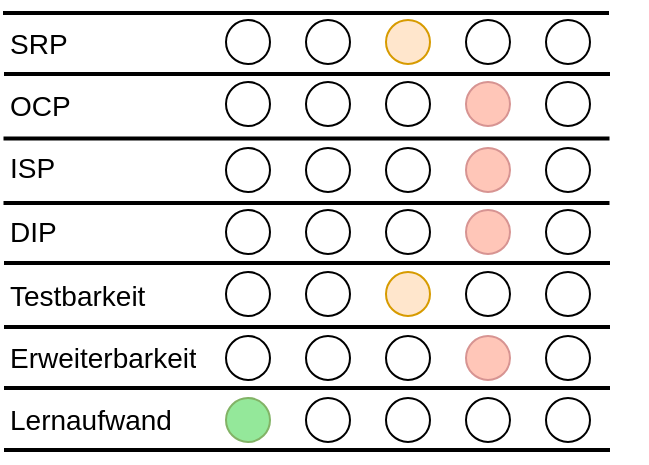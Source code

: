<mxfile version="14.5.1" type="device"><diagram id="z1pLs8sJM88CfJQa4Bx2" name="Page-1"><mxGraphModel dx="1238" dy="966" grid="1" gridSize="10" guides="1" tooltips="1" connect="1" arrows="1" fold="1" page="1" pageScale="1" pageWidth="1169" pageHeight="827" math="0" shadow="0"><root><mxCell id="0"/><mxCell id="1" parent="0"/><mxCell id="KfSQvHBZy1Jdddclp56z-10" value="" style="shape=table;startSize=0;container=1;collapsible=0;childLayout=tableLayout;fontStyle=1;align=center;pointerEvents=1;fontSize=18;fillColor=none;strokeColor=none;" parent="1" vertex="1"><mxGeometry x="350" y="90" width="320" height="220" as="geometry"/></mxCell><mxCell id="KfSQvHBZy1Jdddclp56z-27" style="shape=partialRectangle;html=1;whiteSpace=wrap;collapsible=0;dropTarget=0;pointerEvents=0;fillColor=none;top=0;left=0;bottom=0;right=0;points=[[0,0.5],[1,0.5]];portConstraint=eastwest;fontSize=22;strokeColor=none;" parent="KfSQvHBZy1Jdddclp56z-10" vertex="1"><mxGeometry width="320" height="32" as="geometry"/></mxCell><mxCell id="KfSQvHBZy1Jdddclp56z-28" value="SRP" style="shape=partialRectangle;html=1;whiteSpace=wrap;connectable=0;fillColor=none;top=0;left=0;bottom=0;right=0;overflow=hidden;pointerEvents=1;fontSize=14;align=left;" parent="KfSQvHBZy1Jdddclp56z-27" vertex="1"><mxGeometry width="100" height="32" as="geometry"><mxRectangle width="100" height="32" as="alternateBounds"/></mxGeometry></mxCell><mxCell id="KfSQvHBZy1Jdddclp56z-29" style="shape=partialRectangle;html=1;whiteSpace=wrap;connectable=0;fillColor=none;top=0;left=0;bottom=0;right=0;overflow=hidden;pointerEvents=1;fontSize=22;" parent="KfSQvHBZy1Jdddclp56z-27" vertex="1"><mxGeometry x="100" width="220" height="32" as="geometry"><mxRectangle width="220" height="32" as="alternateBounds"/></mxGeometry></mxCell><mxCell id="KfSQvHBZy1Jdddclp56z-23" style="shape=partialRectangle;html=1;whiteSpace=wrap;collapsible=0;dropTarget=0;pointerEvents=0;fillColor=none;top=0;left=0;bottom=0;right=0;points=[[0,0.5],[1,0.5]];portConstraint=eastwest;fontSize=22;strokeColor=none;" parent="KfSQvHBZy1Jdddclp56z-10" vertex="1"><mxGeometry y="32" width="320" height="30" as="geometry"/></mxCell><mxCell id="KfSQvHBZy1Jdddclp56z-24" value="OCP" style="shape=partialRectangle;html=1;whiteSpace=wrap;connectable=0;fillColor=none;top=0;left=0;bottom=0;right=0;overflow=hidden;pointerEvents=1;fontSize=14;align=left;" parent="KfSQvHBZy1Jdddclp56z-23" vertex="1"><mxGeometry width="100" height="30" as="geometry"><mxRectangle width="100" height="30" as="alternateBounds"/></mxGeometry></mxCell><mxCell id="KfSQvHBZy1Jdddclp56z-25" style="shape=partialRectangle;html=1;whiteSpace=wrap;connectable=0;fillColor=none;top=0;left=0;bottom=0;right=0;overflow=hidden;pointerEvents=1;fontSize=22;strokeColor=default;" parent="KfSQvHBZy1Jdddclp56z-23" vertex="1"><mxGeometry x="100" width="220" height="30" as="geometry"><mxRectangle width="220" height="30" as="alternateBounds"/></mxGeometry></mxCell><mxCell id="KfSQvHBZy1Jdddclp56z-11" value="" style="shape=partialRectangle;html=1;whiteSpace=wrap;collapsible=0;dropTarget=0;pointerEvents=0;fillColor=none;top=0;left=0;bottom=0;right=0;points=[[0,0.5],[1,0.5]];portConstraint=eastwest;fontSize=22;" parent="KfSQvHBZy1Jdddclp56z-10" vertex="1"><mxGeometry y="62" width="320" height="32" as="geometry"/></mxCell><mxCell id="KfSQvHBZy1Jdddclp56z-12" value="ISP" style="shape=partialRectangle;html=1;whiteSpace=wrap;connectable=0;fillColor=none;top=0;left=0;bottom=0;right=0;overflow=hidden;pointerEvents=1;fontSize=14;align=left;" parent="KfSQvHBZy1Jdddclp56z-11" vertex="1"><mxGeometry width="100" height="32" as="geometry"><mxRectangle width="100" height="32" as="alternateBounds"/></mxGeometry></mxCell><mxCell id="KfSQvHBZy1Jdddclp56z-13" value="" style="shape=partialRectangle;html=1;whiteSpace=wrap;connectable=0;fillColor=none;top=0;left=0;bottom=0;right=0;overflow=hidden;pointerEvents=1;fontSize=22;" parent="KfSQvHBZy1Jdddclp56z-11" vertex="1"><mxGeometry x="100" width="220" height="32" as="geometry"><mxRectangle width="220" height="32" as="alternateBounds"/></mxGeometry></mxCell><mxCell id="KfSQvHBZy1Jdddclp56z-15" value="" style="shape=partialRectangle;html=1;whiteSpace=wrap;collapsible=0;dropTarget=0;pointerEvents=0;fillColor=none;top=0;left=0;bottom=0;right=0;points=[[0,0.5],[1,0.5]];portConstraint=eastwest;fontSize=22;" parent="KfSQvHBZy1Jdddclp56z-10" vertex="1"><mxGeometry y="94" width="320" height="32" as="geometry"/></mxCell><mxCell id="KfSQvHBZy1Jdddclp56z-16" value="DIP" style="shape=partialRectangle;html=1;whiteSpace=wrap;connectable=0;fillColor=none;top=0;left=0;bottom=0;right=0;overflow=hidden;pointerEvents=1;fontSize=14;align=left;" parent="KfSQvHBZy1Jdddclp56z-15" vertex="1"><mxGeometry width="100" height="32" as="geometry"><mxRectangle width="100" height="32" as="alternateBounds"/></mxGeometry></mxCell><mxCell id="KfSQvHBZy1Jdddclp56z-17" value="" style="shape=partialRectangle;html=1;whiteSpace=wrap;connectable=0;fillColor=none;top=0;left=0;bottom=0;right=0;overflow=hidden;pointerEvents=1;fontSize=22;" parent="KfSQvHBZy1Jdddclp56z-15" vertex="1"><mxGeometry x="100" width="220" height="32" as="geometry"><mxRectangle width="220" height="32" as="alternateBounds"/></mxGeometry></mxCell><mxCell id="KfSQvHBZy1Jdddclp56z-19" value="" style="shape=partialRectangle;html=1;whiteSpace=wrap;collapsible=0;dropTarget=0;pointerEvents=0;fillColor=none;top=0;left=0;bottom=0;right=0;points=[[0,0.5],[1,0.5]];portConstraint=eastwest;fontSize=22;" parent="KfSQvHBZy1Jdddclp56z-10" vertex="1"><mxGeometry y="126" width="320" height="32" as="geometry"/></mxCell><mxCell id="KfSQvHBZy1Jdddclp56z-20" value="Testbarkeit" style="shape=partialRectangle;html=1;whiteSpace=wrap;connectable=0;fillColor=none;top=0;left=0;bottom=0;right=0;overflow=hidden;pointerEvents=1;fontSize=14;align=left;strokeColor=none;" parent="KfSQvHBZy1Jdddclp56z-19" vertex="1"><mxGeometry width="100" height="32" as="geometry"><mxRectangle width="100" height="32" as="alternateBounds"/></mxGeometry></mxCell><mxCell id="KfSQvHBZy1Jdddclp56z-21" value="" style="shape=partialRectangle;html=1;whiteSpace=wrap;connectable=0;fillColor=none;top=0;left=0;bottom=0;right=0;overflow=hidden;pointerEvents=1;fontSize=22;" parent="KfSQvHBZy1Jdddclp56z-19" vertex="1"><mxGeometry x="100" width="220" height="32" as="geometry"><mxRectangle width="220" height="32" as="alternateBounds"/></mxGeometry></mxCell><mxCell id="KfSQvHBZy1Jdddclp56z-31" style="shape=partialRectangle;html=1;whiteSpace=wrap;collapsible=0;dropTarget=0;pointerEvents=0;fillColor=none;top=0;left=0;bottom=0;right=0;points=[[0,0.5],[1,0.5]];portConstraint=eastwest;fontSize=22;" parent="KfSQvHBZy1Jdddclp56z-10" vertex="1"><mxGeometry y="158" width="320" height="30" as="geometry"/></mxCell><mxCell id="KfSQvHBZy1Jdddclp56z-32" value="Erweiterbarkeit" style="shape=partialRectangle;html=1;whiteSpace=wrap;connectable=0;fillColor=none;top=0;left=0;bottom=0;right=0;overflow=hidden;pointerEvents=1;fontSize=14;align=left;" parent="KfSQvHBZy1Jdddclp56z-31" vertex="1"><mxGeometry width="100" height="30" as="geometry"><mxRectangle width="100" height="30" as="alternateBounds"/></mxGeometry></mxCell><mxCell id="KfSQvHBZy1Jdddclp56z-33" value="" style="shape=partialRectangle;html=1;whiteSpace=wrap;connectable=0;fillColor=none;top=0;left=0;bottom=0;right=0;overflow=hidden;pointerEvents=1;fontSize=22;" parent="KfSQvHBZy1Jdddclp56z-31" vertex="1"><mxGeometry x="100" width="220" height="30" as="geometry"><mxRectangle width="220" height="30" as="alternateBounds"/></mxGeometry></mxCell><mxCell id="KfSQvHBZy1Jdddclp56z-35" style="shape=partialRectangle;html=1;whiteSpace=wrap;collapsible=0;dropTarget=0;pointerEvents=0;fillColor=none;top=0;left=0;bottom=0;right=0;points=[[0,0.5],[1,0.5]];portConstraint=eastwest;fontSize=22;" parent="KfSQvHBZy1Jdddclp56z-10" vertex="1"><mxGeometry y="188" width="320" height="32" as="geometry"/></mxCell><mxCell id="KfSQvHBZy1Jdddclp56z-36" value="Lernaufwand" style="shape=partialRectangle;html=1;whiteSpace=wrap;connectable=0;fillColor=none;top=0;left=0;bottom=0;right=0;overflow=hidden;pointerEvents=1;fontSize=14;align=left;" parent="KfSQvHBZy1Jdddclp56z-35" vertex="1"><mxGeometry width="100" height="32" as="geometry"><mxRectangle width="100" height="32" as="alternateBounds"/></mxGeometry></mxCell><mxCell id="KfSQvHBZy1Jdddclp56z-37" value="" style="shape=partialRectangle;html=1;whiteSpace=wrap;connectable=0;fillColor=none;top=0;left=0;bottom=0;right=0;overflow=hidden;pointerEvents=1;fontSize=22;" parent="KfSQvHBZy1Jdddclp56z-35" vertex="1"><mxGeometry x="100" width="220" height="32" as="geometry"><mxRectangle width="220" height="32" as="alternateBounds"/></mxGeometry></mxCell><mxCell id="KfSQvHBZy1Jdddclp56z-46" value="" style="ellipse;whiteSpace=wrap;html=1;aspect=fixed;fontSize=22;align=left;fillColor=#ffe6cc;strokeColor=#D79B00;" parent="1" vertex="1"><mxGeometry x="540" y="94" width="22" height="22" as="geometry"/></mxCell><mxCell id="KfSQvHBZy1Jdddclp56z-73" value="" style="ellipse;whiteSpace=wrap;html=1;aspect=fixed;fontSize=22;align=left;fillColor=none;" parent="1" vertex="1"><mxGeometry x="620" y="94" width="22" height="22" as="geometry"/></mxCell><mxCell id="qqmLnQjEMz5QAXoTro43-1" value="" style="ellipse;whiteSpace=wrap;html=1;aspect=fixed;fontSize=22;align=left;fillColor=none;" parent="1" vertex="1"><mxGeometry x="500" y="94" width="22" height="22" as="geometry"/></mxCell><mxCell id="Oo2BFlZ4j8P9Ha4qeskb-5" value="" style="ellipse;whiteSpace=wrap;html=1;aspect=fixed;fontSize=22;align=left;fillColor=none;" parent="1" vertex="1"><mxGeometry x="580" y="94" width="22" height="22" as="geometry"/></mxCell><mxCell id="Oo2BFlZ4j8P9Ha4qeskb-14" value="" style="ellipse;whiteSpace=wrap;html=1;aspect=fixed;fontSize=22;align=left;fillColor=none;" parent="1" vertex="1"><mxGeometry x="460" y="94" width="22" height="22" as="geometry"/></mxCell><mxCell id="eXJmdoFjvovPzLHeZY15-1" value="" style="ellipse;whiteSpace=wrap;html=1;aspect=fixed;fontSize=22;align=left;fillColor=none;" parent="1" vertex="1"><mxGeometry x="540" y="125" width="22" height="22" as="geometry"/></mxCell><mxCell id="eXJmdoFjvovPzLHeZY15-2" value="" style="ellipse;whiteSpace=wrap;html=1;aspect=fixed;fontSize=22;align=left;fillColor=none;" parent="1" vertex="1"><mxGeometry x="620" y="125" width="22" height="22" as="geometry"/></mxCell><mxCell id="eXJmdoFjvovPzLHeZY15-3" value="" style="ellipse;whiteSpace=wrap;html=1;aspect=fixed;fontSize=22;align=left;fillColor=none;" parent="1" vertex="1"><mxGeometry x="500" y="125" width="22" height="22" as="geometry"/></mxCell><mxCell id="eXJmdoFjvovPzLHeZY15-4" value="" style="ellipse;whiteSpace=wrap;html=1;aspect=fixed;fontSize=22;align=left;fillColor=#FFC6B8;strokeColor=#D79492;" parent="1" vertex="1"><mxGeometry x="580" y="125" width="22" height="22" as="geometry"/></mxCell><mxCell id="eXJmdoFjvovPzLHeZY15-5" value="" style="ellipse;whiteSpace=wrap;html=1;aspect=fixed;fontSize=22;align=left;fillColor=none;" parent="1" vertex="1"><mxGeometry x="460" y="125" width="22" height="22" as="geometry"/></mxCell><mxCell id="eXJmdoFjvovPzLHeZY15-6" value="" style="ellipse;whiteSpace=wrap;html=1;aspect=fixed;fontSize=22;align=left;fillColor=none;" parent="1" vertex="1"><mxGeometry x="540" y="158" width="22" height="22" as="geometry"/></mxCell><mxCell id="eXJmdoFjvovPzLHeZY15-7" value="" style="ellipse;whiteSpace=wrap;html=1;aspect=fixed;fontSize=22;align=left;fillColor=none;" parent="1" vertex="1"><mxGeometry x="620" y="158" width="22" height="22" as="geometry"/></mxCell><mxCell id="eXJmdoFjvovPzLHeZY15-8" value="" style="ellipse;whiteSpace=wrap;html=1;aspect=fixed;fontSize=22;align=left;fillColor=none;" parent="1" vertex="1"><mxGeometry x="500" y="158" width="22" height="22" as="geometry"/></mxCell><mxCell id="eXJmdoFjvovPzLHeZY15-9" value="" style="ellipse;whiteSpace=wrap;html=1;aspect=fixed;fontSize=22;align=left;fillColor=#FFC6B8;strokeColor=#D79492;" parent="1" vertex="1"><mxGeometry x="580" y="158" width="22" height="22" as="geometry"/></mxCell><mxCell id="eXJmdoFjvovPzLHeZY15-10" value="" style="ellipse;whiteSpace=wrap;html=1;aspect=fixed;fontSize=22;align=left;fillColor=none;" parent="1" vertex="1"><mxGeometry x="460" y="158" width="22" height="22" as="geometry"/></mxCell><mxCell id="eXJmdoFjvovPzLHeZY15-11" value="" style="ellipse;whiteSpace=wrap;html=1;aspect=fixed;fontSize=22;align=left;fillColor=none;" parent="1" vertex="1"><mxGeometry x="540" y="189" width="22" height="22" as="geometry"/></mxCell><mxCell id="eXJmdoFjvovPzLHeZY15-12" value="" style="ellipse;whiteSpace=wrap;html=1;aspect=fixed;fontSize=22;align=left;fillColor=none;" parent="1" vertex="1"><mxGeometry x="620" y="189" width="22" height="22" as="geometry"/></mxCell><mxCell id="eXJmdoFjvovPzLHeZY15-13" value="" style="ellipse;whiteSpace=wrap;html=1;aspect=fixed;fontSize=22;align=left;fillColor=none;" parent="1" vertex="1"><mxGeometry x="500" y="189" width="22" height="22" as="geometry"/></mxCell><mxCell id="eXJmdoFjvovPzLHeZY15-14" value="" style="ellipse;whiteSpace=wrap;html=1;aspect=fixed;fontSize=22;align=left;fillColor=#FFC6B8;strokeColor=#D79492;" parent="1" vertex="1"><mxGeometry x="580" y="189" width="22" height="22" as="geometry"/></mxCell><mxCell id="eXJmdoFjvovPzLHeZY15-15" value="" style="ellipse;whiteSpace=wrap;html=1;aspect=fixed;fontSize=22;align=left;fillColor=none;" parent="1" vertex="1"><mxGeometry x="460" y="189" width="22" height="22" as="geometry"/></mxCell><mxCell id="eXJmdoFjvovPzLHeZY15-16" value="" style="ellipse;whiteSpace=wrap;html=1;aspect=fixed;fontSize=22;align=left;fillColor=#ffe6cc;strokeColor=#D79B00;" parent="1" vertex="1"><mxGeometry x="540" y="220" width="22" height="22" as="geometry"/></mxCell><mxCell id="eXJmdoFjvovPzLHeZY15-17" value="" style="ellipse;whiteSpace=wrap;html=1;aspect=fixed;fontSize=22;align=left;fillColor=none;" parent="1" vertex="1"><mxGeometry x="620" y="220" width="22" height="22" as="geometry"/></mxCell><mxCell id="eXJmdoFjvovPzLHeZY15-18" value="" style="ellipse;whiteSpace=wrap;html=1;aspect=fixed;fontSize=22;align=left;fillColor=none;" parent="1" vertex="1"><mxGeometry x="500" y="220" width="22" height="22" as="geometry"/></mxCell><mxCell id="eXJmdoFjvovPzLHeZY15-19" value="" style="ellipse;whiteSpace=wrap;html=1;aspect=fixed;fontSize=22;align=left;fillColor=none;" parent="1" vertex="1"><mxGeometry x="580" y="220" width="22" height="22" as="geometry"/></mxCell><mxCell id="eXJmdoFjvovPzLHeZY15-20" value="" style="ellipse;whiteSpace=wrap;html=1;aspect=fixed;fontSize=22;align=left;fillColor=none;" parent="1" vertex="1"><mxGeometry x="460" y="220" width="22" height="22" as="geometry"/></mxCell><mxCell id="eXJmdoFjvovPzLHeZY15-21" value="" style="ellipse;whiteSpace=wrap;html=1;aspect=fixed;fontSize=22;align=left;fillColor=none;" parent="1" vertex="1"><mxGeometry x="540" y="252" width="22" height="22" as="geometry"/></mxCell><mxCell id="eXJmdoFjvovPzLHeZY15-22" value="" style="ellipse;whiteSpace=wrap;html=1;aspect=fixed;fontSize=22;align=left;fillColor=none;" parent="1" vertex="1"><mxGeometry x="620" y="252" width="22" height="22" as="geometry"/></mxCell><mxCell id="eXJmdoFjvovPzLHeZY15-23" value="" style="ellipse;whiteSpace=wrap;html=1;aspect=fixed;fontSize=22;align=left;fillColor=none;" parent="1" vertex="1"><mxGeometry x="500" y="252" width="22" height="22" as="geometry"/></mxCell><mxCell id="eXJmdoFjvovPzLHeZY15-24" value="" style="ellipse;whiteSpace=wrap;html=1;aspect=fixed;fontSize=22;align=left;fillColor=#FFC6B8;strokeColor=#D79492;" parent="1" vertex="1"><mxGeometry x="580" y="252" width="22" height="22" as="geometry"/></mxCell><mxCell id="eXJmdoFjvovPzLHeZY15-25" value="" style="ellipse;whiteSpace=wrap;html=1;aspect=fixed;fontSize=22;align=left;fillColor=none;" parent="1" vertex="1"><mxGeometry x="460" y="252" width="22" height="22" as="geometry"/></mxCell><mxCell id="eXJmdoFjvovPzLHeZY15-26" value="" style="ellipse;whiteSpace=wrap;html=1;aspect=fixed;fontSize=22;align=left;fillColor=none;" parent="1" vertex="1"><mxGeometry x="540" y="283" width="22" height="22" as="geometry"/></mxCell><mxCell id="eXJmdoFjvovPzLHeZY15-27" value="" style="ellipse;whiteSpace=wrap;html=1;aspect=fixed;fontSize=22;align=left;fillColor=none;" parent="1" vertex="1"><mxGeometry x="620" y="283" width="22" height="22" as="geometry"/></mxCell><mxCell id="eXJmdoFjvovPzLHeZY15-28" value="" style="ellipse;whiteSpace=wrap;html=1;aspect=fixed;fontSize=22;align=left;fillColor=none;" parent="1" vertex="1"><mxGeometry x="500" y="283" width="22" height="22" as="geometry"/></mxCell><mxCell id="eXJmdoFjvovPzLHeZY15-29" value="" style="ellipse;whiteSpace=wrap;html=1;aspect=fixed;fontSize=22;align=left;fillColor=none;" parent="1" vertex="1"><mxGeometry x="580" y="283" width="22" height="22" as="geometry"/></mxCell><mxCell id="eXJmdoFjvovPzLHeZY15-30" value="" style="ellipse;whiteSpace=wrap;html=1;aspect=fixed;fontSize=22;align=left;fillColor=#94E89A;strokeColor=#82b366;" parent="1" vertex="1"><mxGeometry x="460" y="283" width="22" height="22" as="geometry"/></mxCell><mxCell id="eXJmdoFjvovPzLHeZY15-31" value="" style="line;strokeWidth=2;direction=south;html=1;rotation=90;" parent="1" vertex="1"><mxGeometry x="495.5" y="-30.5" width="10" height="303" as="geometry"/></mxCell><mxCell id="eXJmdoFjvovPzLHeZY15-32" value="" style="line;strokeWidth=2;direction=south;html=1;rotation=90;" parent="1" vertex="1"><mxGeometry x="495.25" y="1.75" width="10" height="303" as="geometry"/></mxCell><mxCell id="eXJmdoFjvovPzLHeZY15-33" value="" style="line;strokeWidth=2;direction=south;html=1;rotation=90;" parent="1" vertex="1"><mxGeometry x="495.25" y="34" width="10" height="303" as="geometry"/></mxCell><mxCell id="eXJmdoFjvovPzLHeZY15-34" value="" style="line;strokeWidth=2;direction=south;html=1;rotation=90;" parent="1" vertex="1"><mxGeometry x="495.5" y="64" width="10" height="303" as="geometry"/></mxCell><mxCell id="eXJmdoFjvovPzLHeZY15-35" value="" style="line;strokeWidth=2;direction=south;html=1;rotation=90;" parent="1" vertex="1"><mxGeometry x="495.5" y="96" width="10" height="303" as="geometry"/></mxCell><mxCell id="eXJmdoFjvovPzLHeZY15-36" value="" style="line;strokeWidth=2;direction=south;html=1;rotation=90;" parent="1" vertex="1"><mxGeometry x="495.5" y="126.5" width="10" height="303" as="geometry"/></mxCell><mxCell id="eXJmdoFjvovPzLHeZY15-37" value="" style="line;strokeWidth=2;direction=south;html=1;rotation=90;" parent="1" vertex="1"><mxGeometry x="495.5" y="157.5" width="10" height="303" as="geometry"/></mxCell><mxCell id="eXJmdoFjvovPzLHeZY15-38" value="" style="line;strokeWidth=2;direction=south;html=1;rotation=90;" parent="1" vertex="1"><mxGeometry x="495" y="-61" width="10" height="303" as="geometry"/></mxCell></root></mxGraphModel></diagram></mxfile>